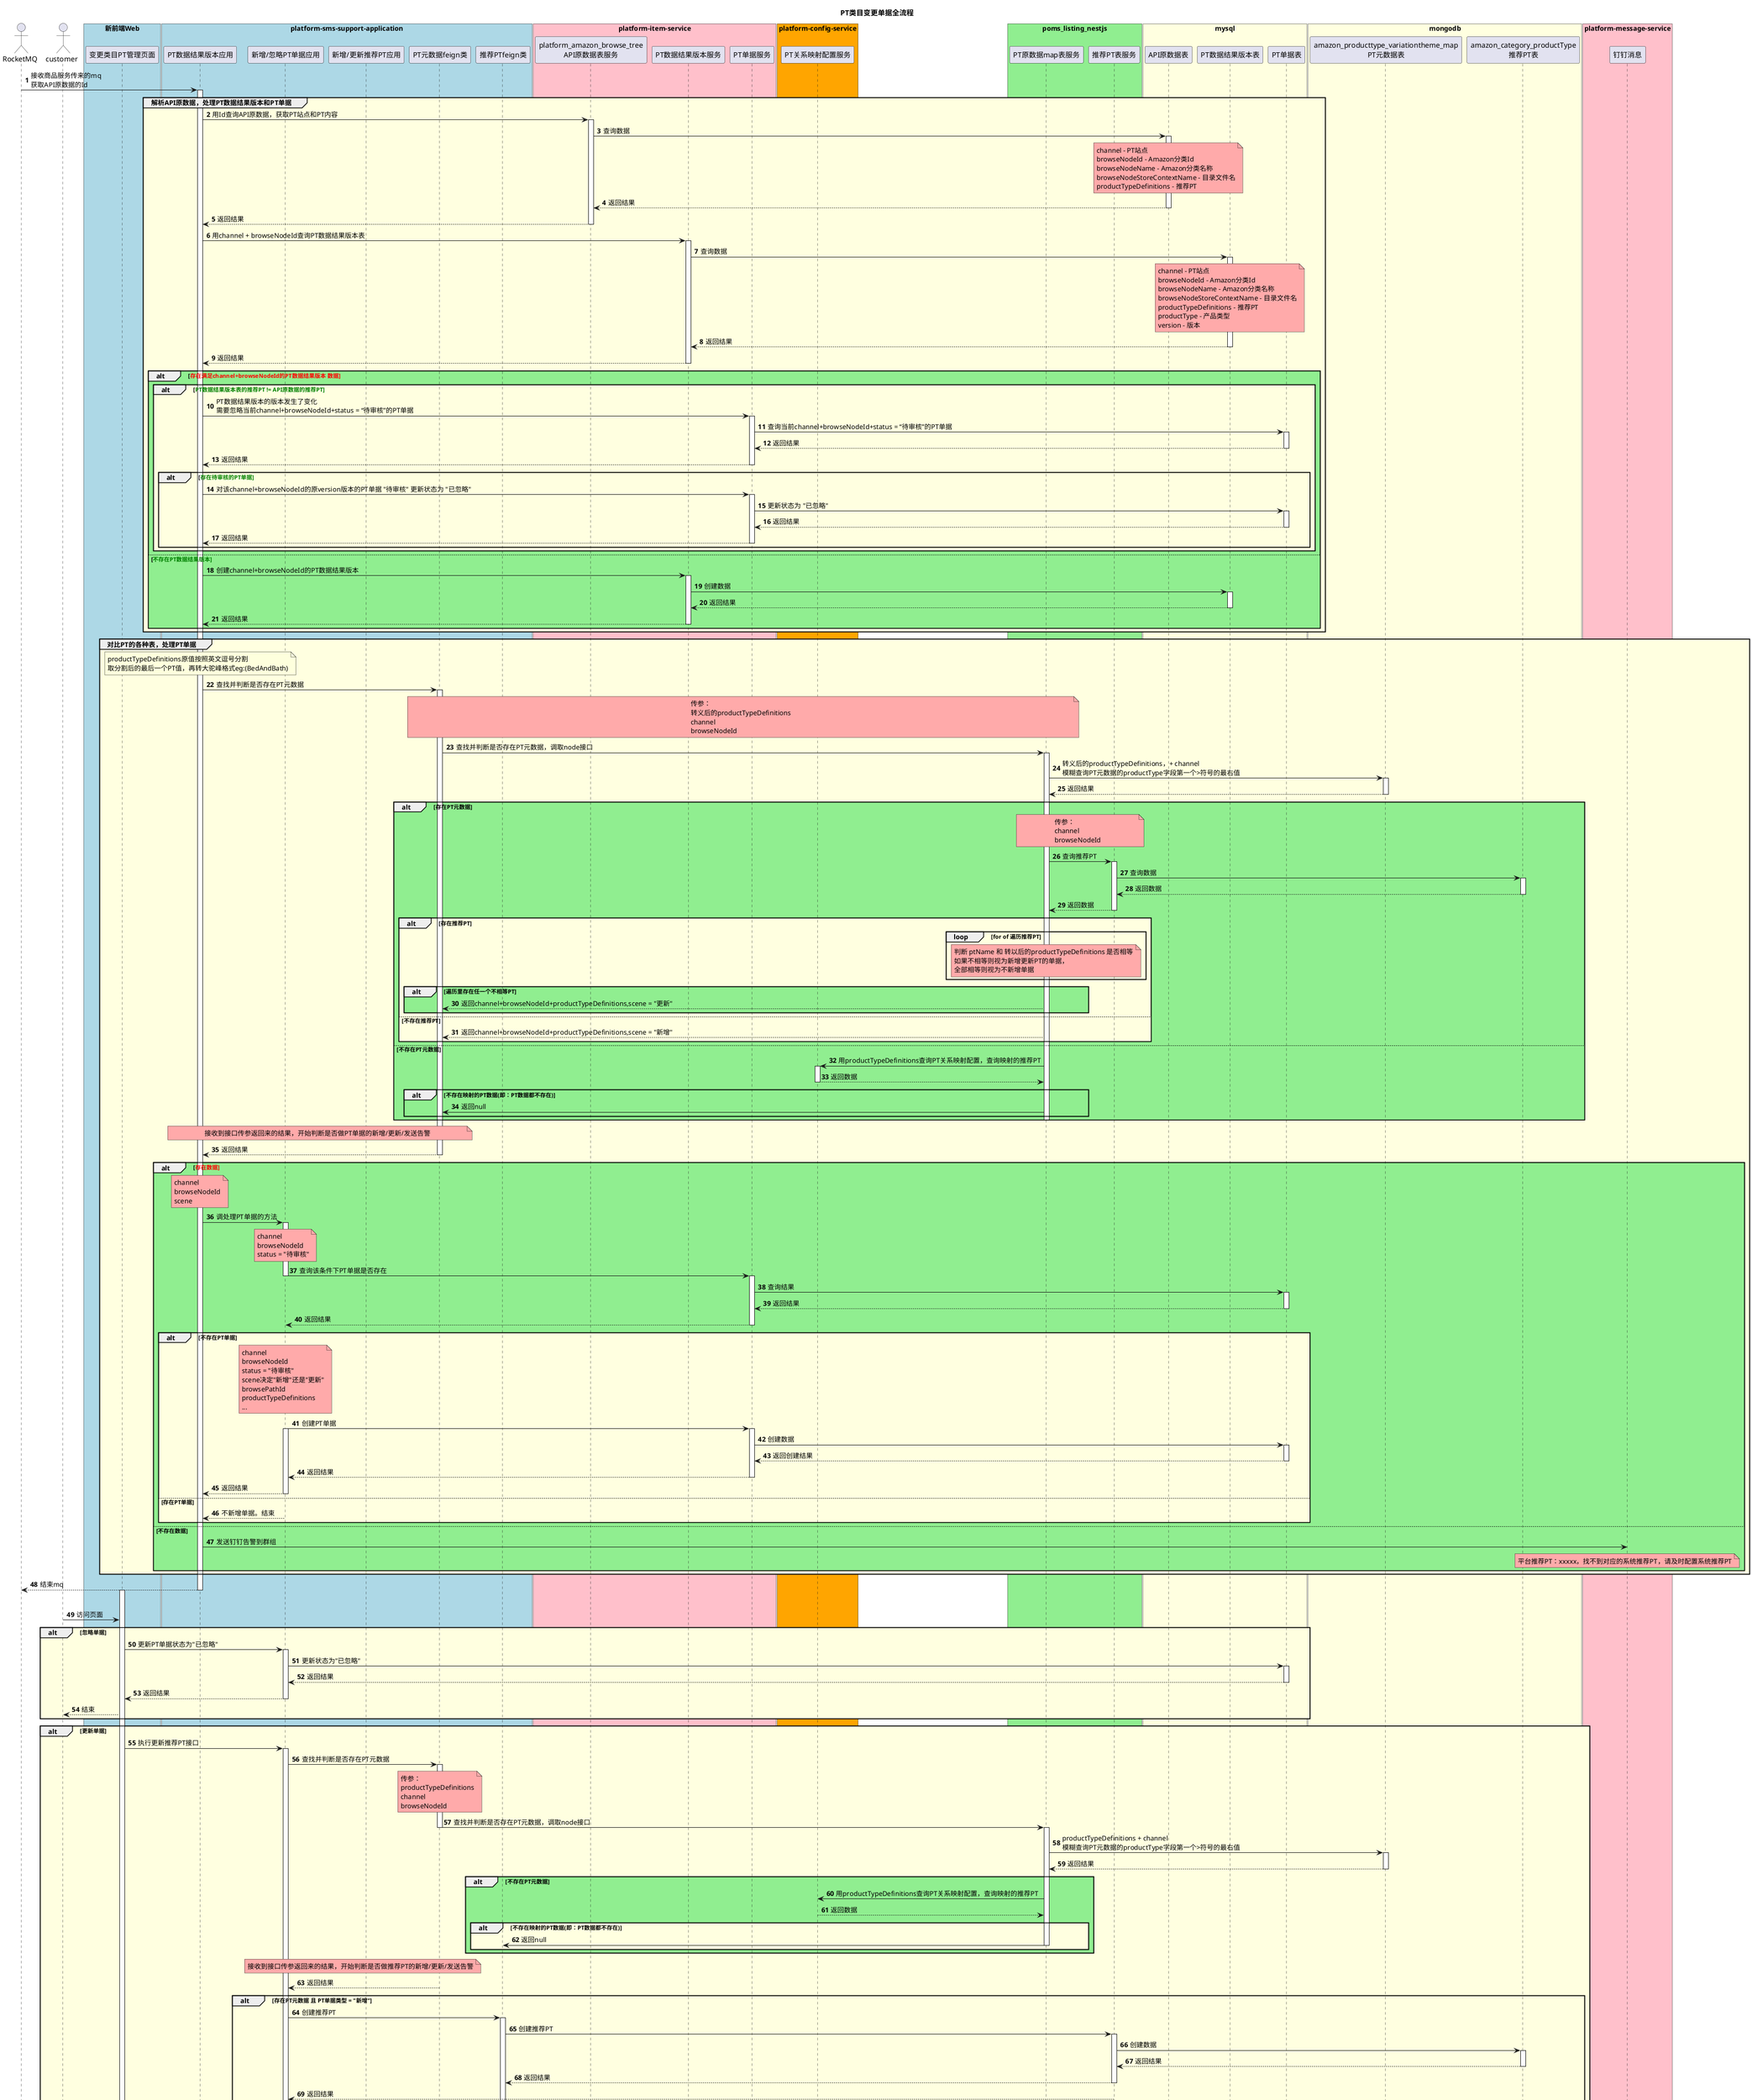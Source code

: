 @startuml
title PT类目变更单据全流程
autonumber

actor "RocketMQ" as mq
actor "customer" as customer

box "新前端Web" #lightBlue
participant "变更类目PT管理页面" as web
end box

box "platform-sms-support-application" #lightBlue
participant "PT数据结果版本应用" as java1
participant "新增/忽略PT单据应用" as java2
participant "新增/更新推荐PT应用" as java3
participant "PT元数据feign类" as feign1
participant "推荐PTfeign类" as feign2
end box

box "platform-item-service" #pink
participant "platform_amazon_browse_tree\nAPI原数据表服务" as java4
participant "PT数据结果版本服务" as java5
participant "PT单据服务" as java6
end box

box "platform-config-service" #orange
participant "PT关系映射配置服务" as node1
end box

box "poms_listing_nestjs" #lightGreen
participant "PT原数据map表服务" as node2
participant "推荐PT表服务" as node3
end box

box "mysql" #lightYellow
participant "API原数据表" as sql1
participant "PT数据结果版本表" as sql2
participant "PT单据表" as sql3

end box

box "mongodb" #lightYellow
'participant "option_val_list\n配置表" as db1
participant "amazon_producttype_variationtheme_map\nPT元数据表" as db2
participant "amazon_category_productType\n推荐PT表" as db3
end box

box "platform-message-service" #pink
participant "钉钉消息" as dingding
end box

mq -> java1 : 接收商品服务传来的mq\n获取API原数据的Id

group #lightYellow 解析API原数据，处理PT数据结果版本和PT单据
activate java1
java1 -> java4 : 用Id查询API原数据，获取PT站点和PT内容
activate java4
java4 -> sql1 : 查询数据
note over sql1#FFAAAA: channel - PT站点\nbrowseNodeId - Amazon分类Id\nbrowseNodeName - Amazon分类名称\nbrowseNodeStoreContextName - 目录文件名\nproductTypeDefinitions - 推荐PT
activate sql1
sql1 --> java4 : 返回结果
deactivate sql1
java4 --> java1 : 返回结果
deactivate java4
java1 -> java5 : 用channel + browseNodeId查询PT数据结果版本表

activate java5
java5 -> sql2 : 查询数据
activate sql2
note over sql2#FFAAAA: channel - PT站点\nbrowseNodeId - Amazon分类Id\nbrowseNodeName - Amazon分类名称\nbrowseNodeStoreContextName - 目录文件名\nproductTypeDefinitions - 推荐PT\nproductType - 产品类型\nversion - 版本
sql2 --> java5 : 返回结果
deactivate sql2
java5 --> java1 : 返回结果
deactivate java5

alt #LightGreen <color #red>存在满足channel+browseNodeId的PT数据结果版本 数据
alt #lightYellow <color #Green>PT数据结果版本表的推荐PT != API原数据的推荐PT

java1 -> java6 : PT数据结果版本的版本发生了变化\n需要忽略当前channel+browseNodeId+status = “待审核”的PT单据
activate java6
java6 -> sql3 : 查询当前channel+browseNodeId+status = “待审核”的PT单据
activate sql3
sql3 --> java6 : 返回结果
deactivate sql3
java6 --> java1 : 返回结果
deactivate java6
alt <color #Green>存在待审核的PT单据
java1 -> java6 : 对该channel+browseNodeId的原version版本的PT单据 "待审核" 更新状态为 "已忽略"
activate java6
java6 -> sql3 : 更新状态为 "已忽略"
activate sql3
sql3 --> java6 : 返回结果
deactivate sql3
java6 --> java1 : 返回结果
deactivate java6
end

end
else <color #Green>不存在PT数据结果版本

java1 -> java5 : 创建channel+browseNodeId的PT数据结果版本
activate java5
java5 -> sql2 : 创建数据
activate sql2
sql2 --> java5 : 返回结果
deactivate sql2
java5 --> java1 : 返回结果
deactivate java5
end
end

group #lightYellow 对比PT的各种表，处理PT单据
note over java1 : productTypeDefinitions原值按照英文逗号分割\n取分割后的最后一个PT值，再转大驼峰格式eg:(BedAndBath)
java1 -> feign1 : 查找并判断是否存在PT元数据
activate feign1
note over feign1,node2 #FFAAAA: 传参：\n转义后的productTypeDefinitions\nchannel\nbrowseNodeId
feign1 -> node2 : 查找并判断是否存在PT元数据，调取node接口
activate node2
node2 -> db2 : 转义后的productTypeDefinitions，+ channel\n模糊查询PT元数据的productType字段第一个>符号的最右值
activate db2
db2 --> node2 : 返回结果
deactivate db2
alt #lightGreen 存在PT元数据
note over node2,node3 #FFAAAA: 传参：\nchannel\nbrowseNodeId
node2 -> node3 : 查询推荐PT
activate node3
node3 -> db3 : 查询数据
activate db3
db3 --> node3 : 返回数据
deactivate db3
node3 --> node2 : 返回数据
deactivate node3
alt #lightYellow 存在推荐PT

loop for of 遍历推荐PT
note over node2 #FFAAAA: 判断 ptName 和 转以后的productTypeDefinitions 是否相等\n如果不相等则视为新增更新PT的单据，\n全部相等则视为不新增单据
end
alt #lightGreen 遍历里存在任一个不相等PT
node2 --> feign1 : 返回channel+browseNodeId+productTypeDefinitions,scene = "更新"
end
else 不存在推荐PT
node2 --> feign1 : 返回channel+browseNodeId+productTypeDefinitions,scene = "新增"
end
else 不存在PT元数据
node2 -> node1 : 用productTypeDefinitions查询PT关系映射配置，查询映射的推荐PT
activate node1
node1 --> node2 : 返回数据
deactivate node1
alt 不存在映射的PT数据(即：PT数据都不存在)
node2 -> feign1 : 返回null
end
deactivate node2
end
note over feign1,java1 #FFAAAA: 接收到接口传参返回来的结果，开始判断是否做PT单据的新增/更新/发送告警
feign1 --> java1 : 返回结果
deactivate feign1
alt #lightGreen <color #red>存在数据
note over java1 #FFAAAA: channel\nbrowseNodeId\nscene
java1 -> java2 : 调处理PT单据的方法
activate java2
note over java2 #FFAAAA: channel\nbrowseNodeId\nstatus = "待审核"
java2 -> java6 : 查询该条件下PT单据是否存在
deactivate java2
activate java6
java6 -> sql3 : 查询结果
activate sql3
sql3 --> java6 : 返回结果
deactivate sql3
java6 --> java2 : 返回结果
deactivate java6
alt #lightYellow 不存在PT单据
note over java2 #FFAAAA: channel\nbrowseNodeId\nstatus = "待审核"\nscene决定"新增"还是"更新"\nbrowsePathId\nproductTypeDefinitions\n...
java2 -> java6 : 创建PT单据
activate java2
activate java6
java6 ->sql3 : 创建数据
activate sql3
sql3 --> java6 : 返回创建结果
deactivate sql3
java6 --> java2 : 返回结果
deactivate java6
java2 --> java1 : 返回结果
deactivate java2
else 存在PT单据
java2 --> java1 : 不新增单据。结束
end

else 不存在数据

java1 -> dingding : 发送钉钉告警到群组
note over dingding #FFAAAA: 平台推荐PT：xxxxx，找不到对应的系统推荐PT，请及时配置系统推荐PT
end

'group的end
end
java1 --> mq : 结束mq
deactivate java1

group #lightYellow 审核人审核PT单据，做推荐PT更新
activate web
customer -> web : 访问页面
alt #lightYellow 忽略单据
web -> java2 : 更新PT单据状态为"已忽略"
activate java2
java2 -> sql3 : 更新状态为"已忽略"
activate sql3
sql3 --> java2 : 返回结果
deactivate sql3
java2 --> web : 返回结果
deactivate java2
web --> customer : 结束
end

alt #lightYellow 更新单据
web -> java2 : 执行更新推荐PT接口
activate java2
java2 -> feign1 : 查找并判断是否存在PT元数据
activate feign1
note over feign1 #FFAAAA: 传参：\nproductTypeDefinitions\nchannel\nbrowseNodeId
feign1 -> node2 : 查找并判断是否存在PT元数据，调取node接口
deactivate feign1
activate node2
node2 -> db2 : productTypeDefinitions + channel\n模糊查询PT元数据的productType字段第一个>符号的最右值
activate db2
db2 --> node2 : 返回结果
deactivate db2
alt #lightGreen 不存在PT元数据
node2 -> node1 : 用productTypeDefinitions查询PT关系映射配置，查询映射的推荐PT
node1 --> node2 : 返回数据
alt #lightYellow 不存在映射的PT数据(即：PT数据都不存在)
node2 -> feign2 : 返回null
deactivate node2
end
end
note over feign1,java2 #FFAAAA: 接收到接口传参返回来的结果，开始判断是否做推荐PT的新增/更新/发送告警
feign1 --> java2 : 返回结果
alt 存在PT元数据 且 PT单据类型 = "新增"
java2 -> feign2 : 创建推荐PT
activate feign2
feign2 -> node3 : 创建推荐PT
activate node3
node3 -> db3 : 创建数据
activate db3
db3 --> node3 : 返回结果
deactivate db3
node3 --> feign2 : 返回结果
deactivate node3
node3 --> java2 : 返回结果
alt #LightGreen <color #red>系统请求异常
loop <color #red>重试3次
java2 -> feign2 : <color #red>重试，重试前查询是否更新
feign2 --> java2 : <color #red>返回结果
end
end


deactivate feign2
else 存在PT元数据 且 PT单据类型 = "更新"
java2 -> feign2 : 更新推荐PT
activate feign2
feign2 -> node3 : 更新推荐PT
activate node3
node3 -> db3 : 更新数据
activate db3
db3 --> node3 : 返回结果
deactivate db3
node3 --> feign2 : 返回结果
deactivate node3
deactivate feign2

node3 --> java2 : 返回结果
alt #LightGreen <color #red>系统请求异常
loop <color #red>重试3次
java2 -> feign2 : <color #red>重试，重试前查询是否更新
feign2 --> java2 : <color #red>返回结果
end
end
end

feign2 --> java2 : 返回结果
java2 --> web : 返回结果
web --> customer : 结束
end
deactivate web
@enduml